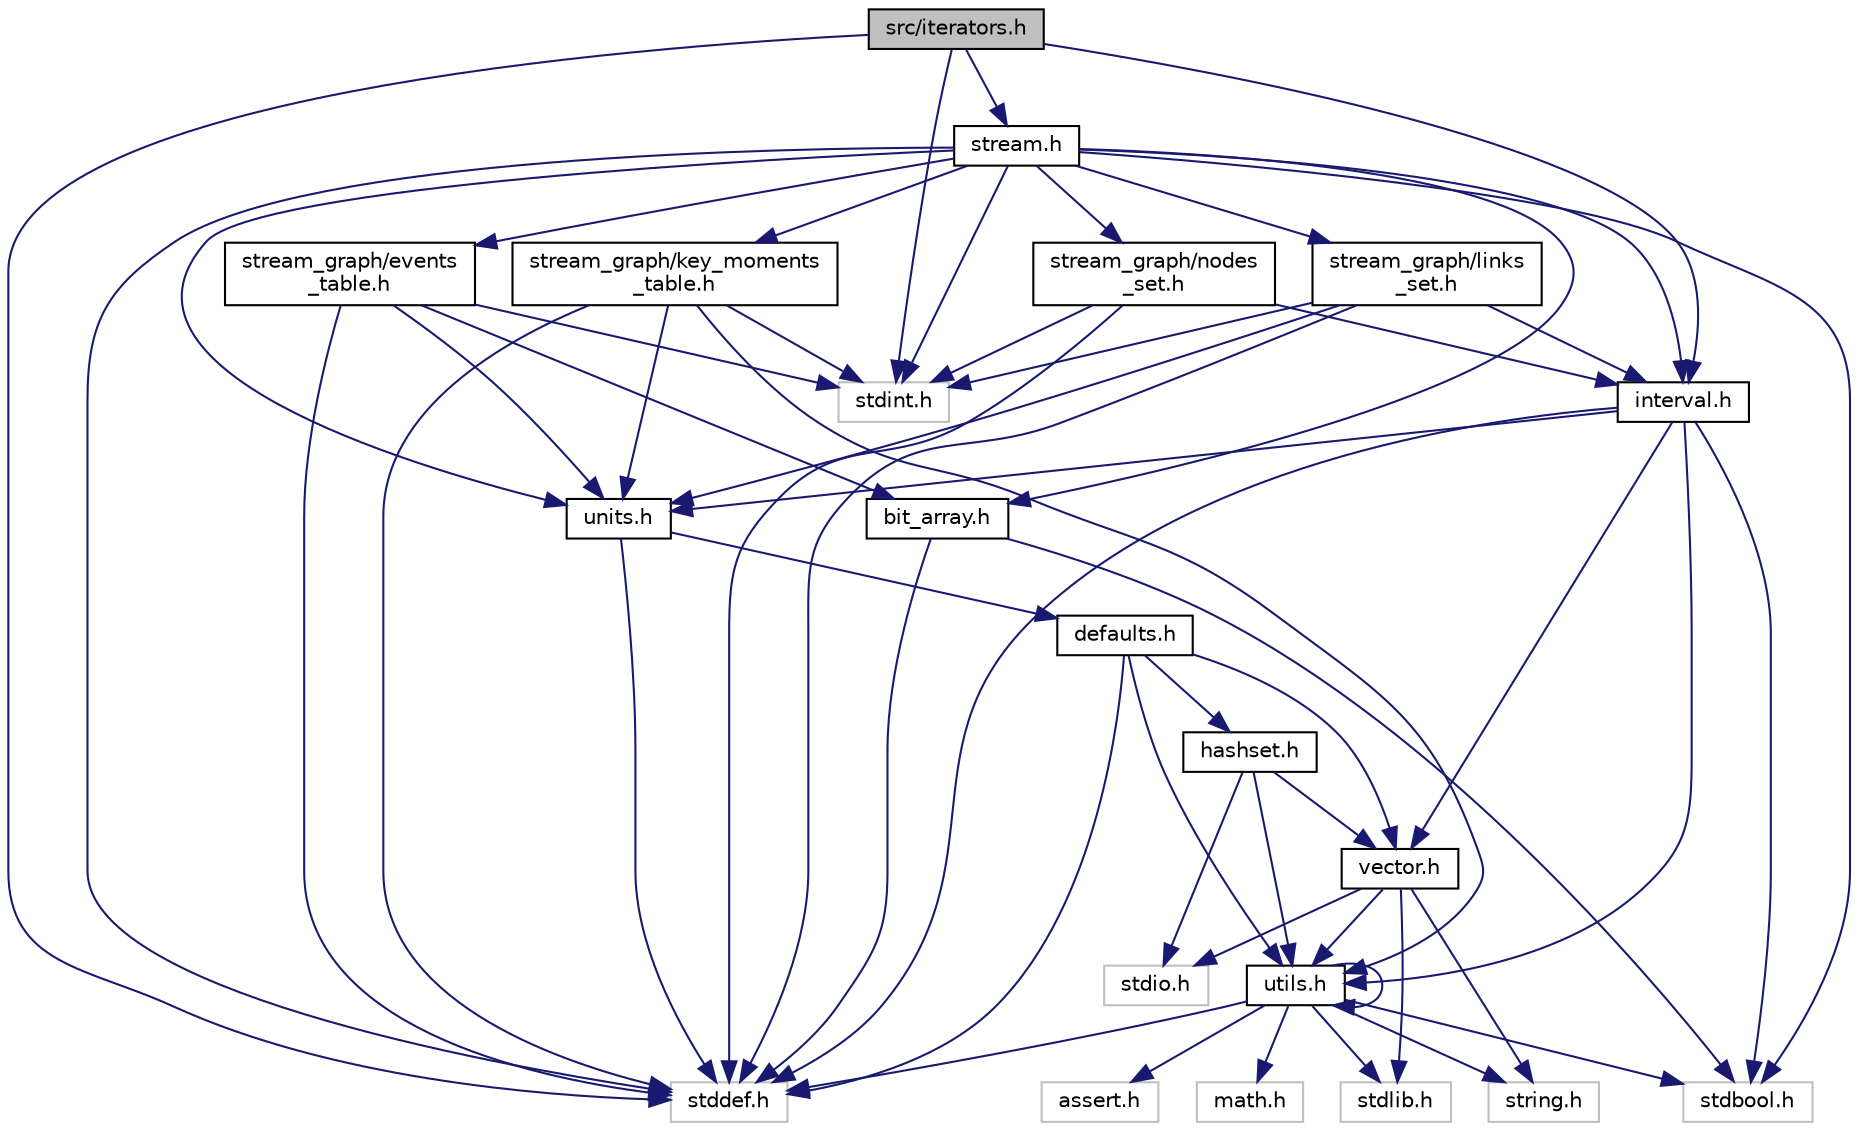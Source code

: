 digraph "src/iterators.h"
{
 // LATEX_PDF_SIZE
  edge [fontname="Helvetica",fontsize="10",labelfontname="Helvetica",labelfontsize="10"];
  node [fontname="Helvetica",fontsize="10",shape=record];
  Node1 [label="src/iterators.h",height=0.2,width=0.4,color="black", fillcolor="grey75", style="filled", fontcolor="black",tooltip="Iterators over nodes, links and time intervals."];
  Node1 -> Node2 [color="midnightblue",fontsize="10",style="solid"];
  Node2 [label="interval.h",height=0.2,width=0.4,color="black", fillcolor="white", style="filled",URL="$interval_8h_source.html",tooltip=" "];
  Node2 -> Node3 [color="midnightblue",fontsize="10",style="solid"];
  Node3 [label="units.h",height=0.2,width=0.4,color="black", fillcolor="white", style="filled",URL="$units_8h_source.html",tooltip=" "];
  Node3 -> Node4 [color="midnightblue",fontsize="10",style="solid"];
  Node4 [label="defaults.h",height=0.2,width=0.4,color="black", fillcolor="white", style="filled",URL="$defaults_8h_source.html",tooltip=" "];
  Node4 -> Node5 [color="midnightblue",fontsize="10",style="solid"];
  Node5 [label="hashset.h",height=0.2,width=0.4,color="black", fillcolor="white", style="filled",URL="$hashset_8h_source.html",tooltip=" "];
  Node5 -> Node6 [color="midnightblue",fontsize="10",style="solid"];
  Node6 [label="utils.h",height=0.2,width=0.4,color="black", fillcolor="white", style="filled",URL="$utils_8h_source.html",tooltip=" "];
  Node6 -> Node7 [color="midnightblue",fontsize="10",style="solid"];
  Node7 [label="assert.h",height=0.2,width=0.4,color="grey75", fillcolor="white", style="filled",tooltip=" "];
  Node6 -> Node8 [color="midnightblue",fontsize="10",style="solid"];
  Node8 [label="math.h",height=0.2,width=0.4,color="grey75", fillcolor="white", style="filled",tooltip=" "];
  Node6 -> Node9 [color="midnightblue",fontsize="10",style="solid"];
  Node9 [label="stdbool.h",height=0.2,width=0.4,color="grey75", fillcolor="white", style="filled",tooltip=" "];
  Node6 -> Node10 [color="midnightblue",fontsize="10",style="solid"];
  Node10 [label="stdlib.h",height=0.2,width=0.4,color="grey75", fillcolor="white", style="filled",tooltip=" "];
  Node6 -> Node6 [color="midnightblue",fontsize="10",style="solid"];
  Node6 -> Node11 [color="midnightblue",fontsize="10",style="solid"];
  Node11 [label="stddef.h",height=0.2,width=0.4,color="grey75", fillcolor="white", style="filled",tooltip=" "];
  Node6 -> Node12 [color="midnightblue",fontsize="10",style="solid"];
  Node12 [label="string.h",height=0.2,width=0.4,color="grey75", fillcolor="white", style="filled",tooltip=" "];
  Node5 -> Node13 [color="midnightblue",fontsize="10",style="solid"];
  Node13 [label="vector.h",height=0.2,width=0.4,color="black", fillcolor="white", style="filled",URL="$vector_8h_source.html",tooltip=" "];
  Node13 -> Node6 [color="midnightblue",fontsize="10",style="solid"];
  Node13 -> Node14 [color="midnightblue",fontsize="10",style="solid"];
  Node14 [label="stdio.h",height=0.2,width=0.4,color="grey75", fillcolor="white", style="filled",tooltip=" "];
  Node13 -> Node10 [color="midnightblue",fontsize="10",style="solid"];
  Node13 -> Node12 [color="midnightblue",fontsize="10",style="solid"];
  Node5 -> Node14 [color="midnightblue",fontsize="10",style="solid"];
  Node4 -> Node6 [color="midnightblue",fontsize="10",style="solid"];
  Node4 -> Node13 [color="midnightblue",fontsize="10",style="solid"];
  Node4 -> Node11 [color="midnightblue",fontsize="10",style="solid"];
  Node3 -> Node11 [color="midnightblue",fontsize="10",style="solid"];
  Node2 -> Node6 [color="midnightblue",fontsize="10",style="solid"];
  Node2 -> Node13 [color="midnightblue",fontsize="10",style="solid"];
  Node2 -> Node9 [color="midnightblue",fontsize="10",style="solid"];
  Node2 -> Node11 [color="midnightblue",fontsize="10",style="solid"];
  Node1 -> Node15 [color="midnightblue",fontsize="10",style="solid"];
  Node15 [label="stream.h",height=0.2,width=0.4,color="black", fillcolor="white", style="filled",URL="$stream_8h_source.html",tooltip=" "];
  Node15 -> Node16 [color="midnightblue",fontsize="10",style="solid"];
  Node16 [label="bit_array.h",height=0.2,width=0.4,color="black", fillcolor="white", style="filled",URL="$bit__array_8h.html",tooltip="A variable length array of bits and functions to manipulate it."];
  Node16 -> Node9 [color="midnightblue",fontsize="10",style="solid"];
  Node16 -> Node11 [color="midnightblue",fontsize="10",style="solid"];
  Node15 -> Node2 [color="midnightblue",fontsize="10",style="solid"];
  Node15 -> Node17 [color="midnightblue",fontsize="10",style="solid"];
  Node17 [label="stream_graph/events\l_table.h",height=0.2,width=0.4,color="black", fillcolor="white", style="filled",URL="$events__table_8h_source.html",tooltip=" "];
  Node17 -> Node16 [color="midnightblue",fontsize="10",style="solid"];
  Node17 -> Node3 [color="midnightblue",fontsize="10",style="solid"];
  Node17 -> Node11 [color="midnightblue",fontsize="10",style="solid"];
  Node17 -> Node18 [color="midnightblue",fontsize="10",style="solid"];
  Node18 [label="stdint.h",height=0.2,width=0.4,color="grey75", fillcolor="white", style="filled",tooltip=" "];
  Node15 -> Node19 [color="midnightblue",fontsize="10",style="solid"];
  Node19 [label="stream_graph/key_moments\l_table.h",height=0.2,width=0.4,color="black", fillcolor="white", style="filled",URL="$key__moments__table_8h_source.html",tooltip=" "];
  Node19 -> Node3 [color="midnightblue",fontsize="10",style="solid"];
  Node19 -> Node6 [color="midnightblue",fontsize="10",style="solid"];
  Node19 -> Node11 [color="midnightblue",fontsize="10",style="solid"];
  Node19 -> Node18 [color="midnightblue",fontsize="10",style="solid"];
  Node15 -> Node20 [color="midnightblue",fontsize="10",style="solid"];
  Node20 [label="stream_graph/links\l_set.h",height=0.2,width=0.4,color="black", fillcolor="white", style="filled",URL="$links__set_8h_source.html",tooltip=" "];
  Node20 -> Node2 [color="midnightblue",fontsize="10",style="solid"];
  Node20 -> Node3 [color="midnightblue",fontsize="10",style="solid"];
  Node20 -> Node11 [color="midnightblue",fontsize="10",style="solid"];
  Node20 -> Node18 [color="midnightblue",fontsize="10",style="solid"];
  Node15 -> Node21 [color="midnightblue",fontsize="10",style="solid"];
  Node21 [label="stream_graph/nodes\l_set.h",height=0.2,width=0.4,color="black", fillcolor="white", style="filled",URL="$nodes__set_8h_source.html",tooltip=" "];
  Node21 -> Node2 [color="midnightblue",fontsize="10",style="solid"];
  Node21 -> Node11 [color="midnightblue",fontsize="10",style="solid"];
  Node21 -> Node18 [color="midnightblue",fontsize="10",style="solid"];
  Node15 -> Node3 [color="midnightblue",fontsize="10",style="solid"];
  Node15 -> Node9 [color="midnightblue",fontsize="10",style="solid"];
  Node15 -> Node11 [color="midnightblue",fontsize="10",style="solid"];
  Node15 -> Node18 [color="midnightblue",fontsize="10",style="solid"];
  Node1 -> Node11 [color="midnightblue",fontsize="10",style="solid"];
  Node1 -> Node18 [color="midnightblue",fontsize="10",style="solid"];
}
